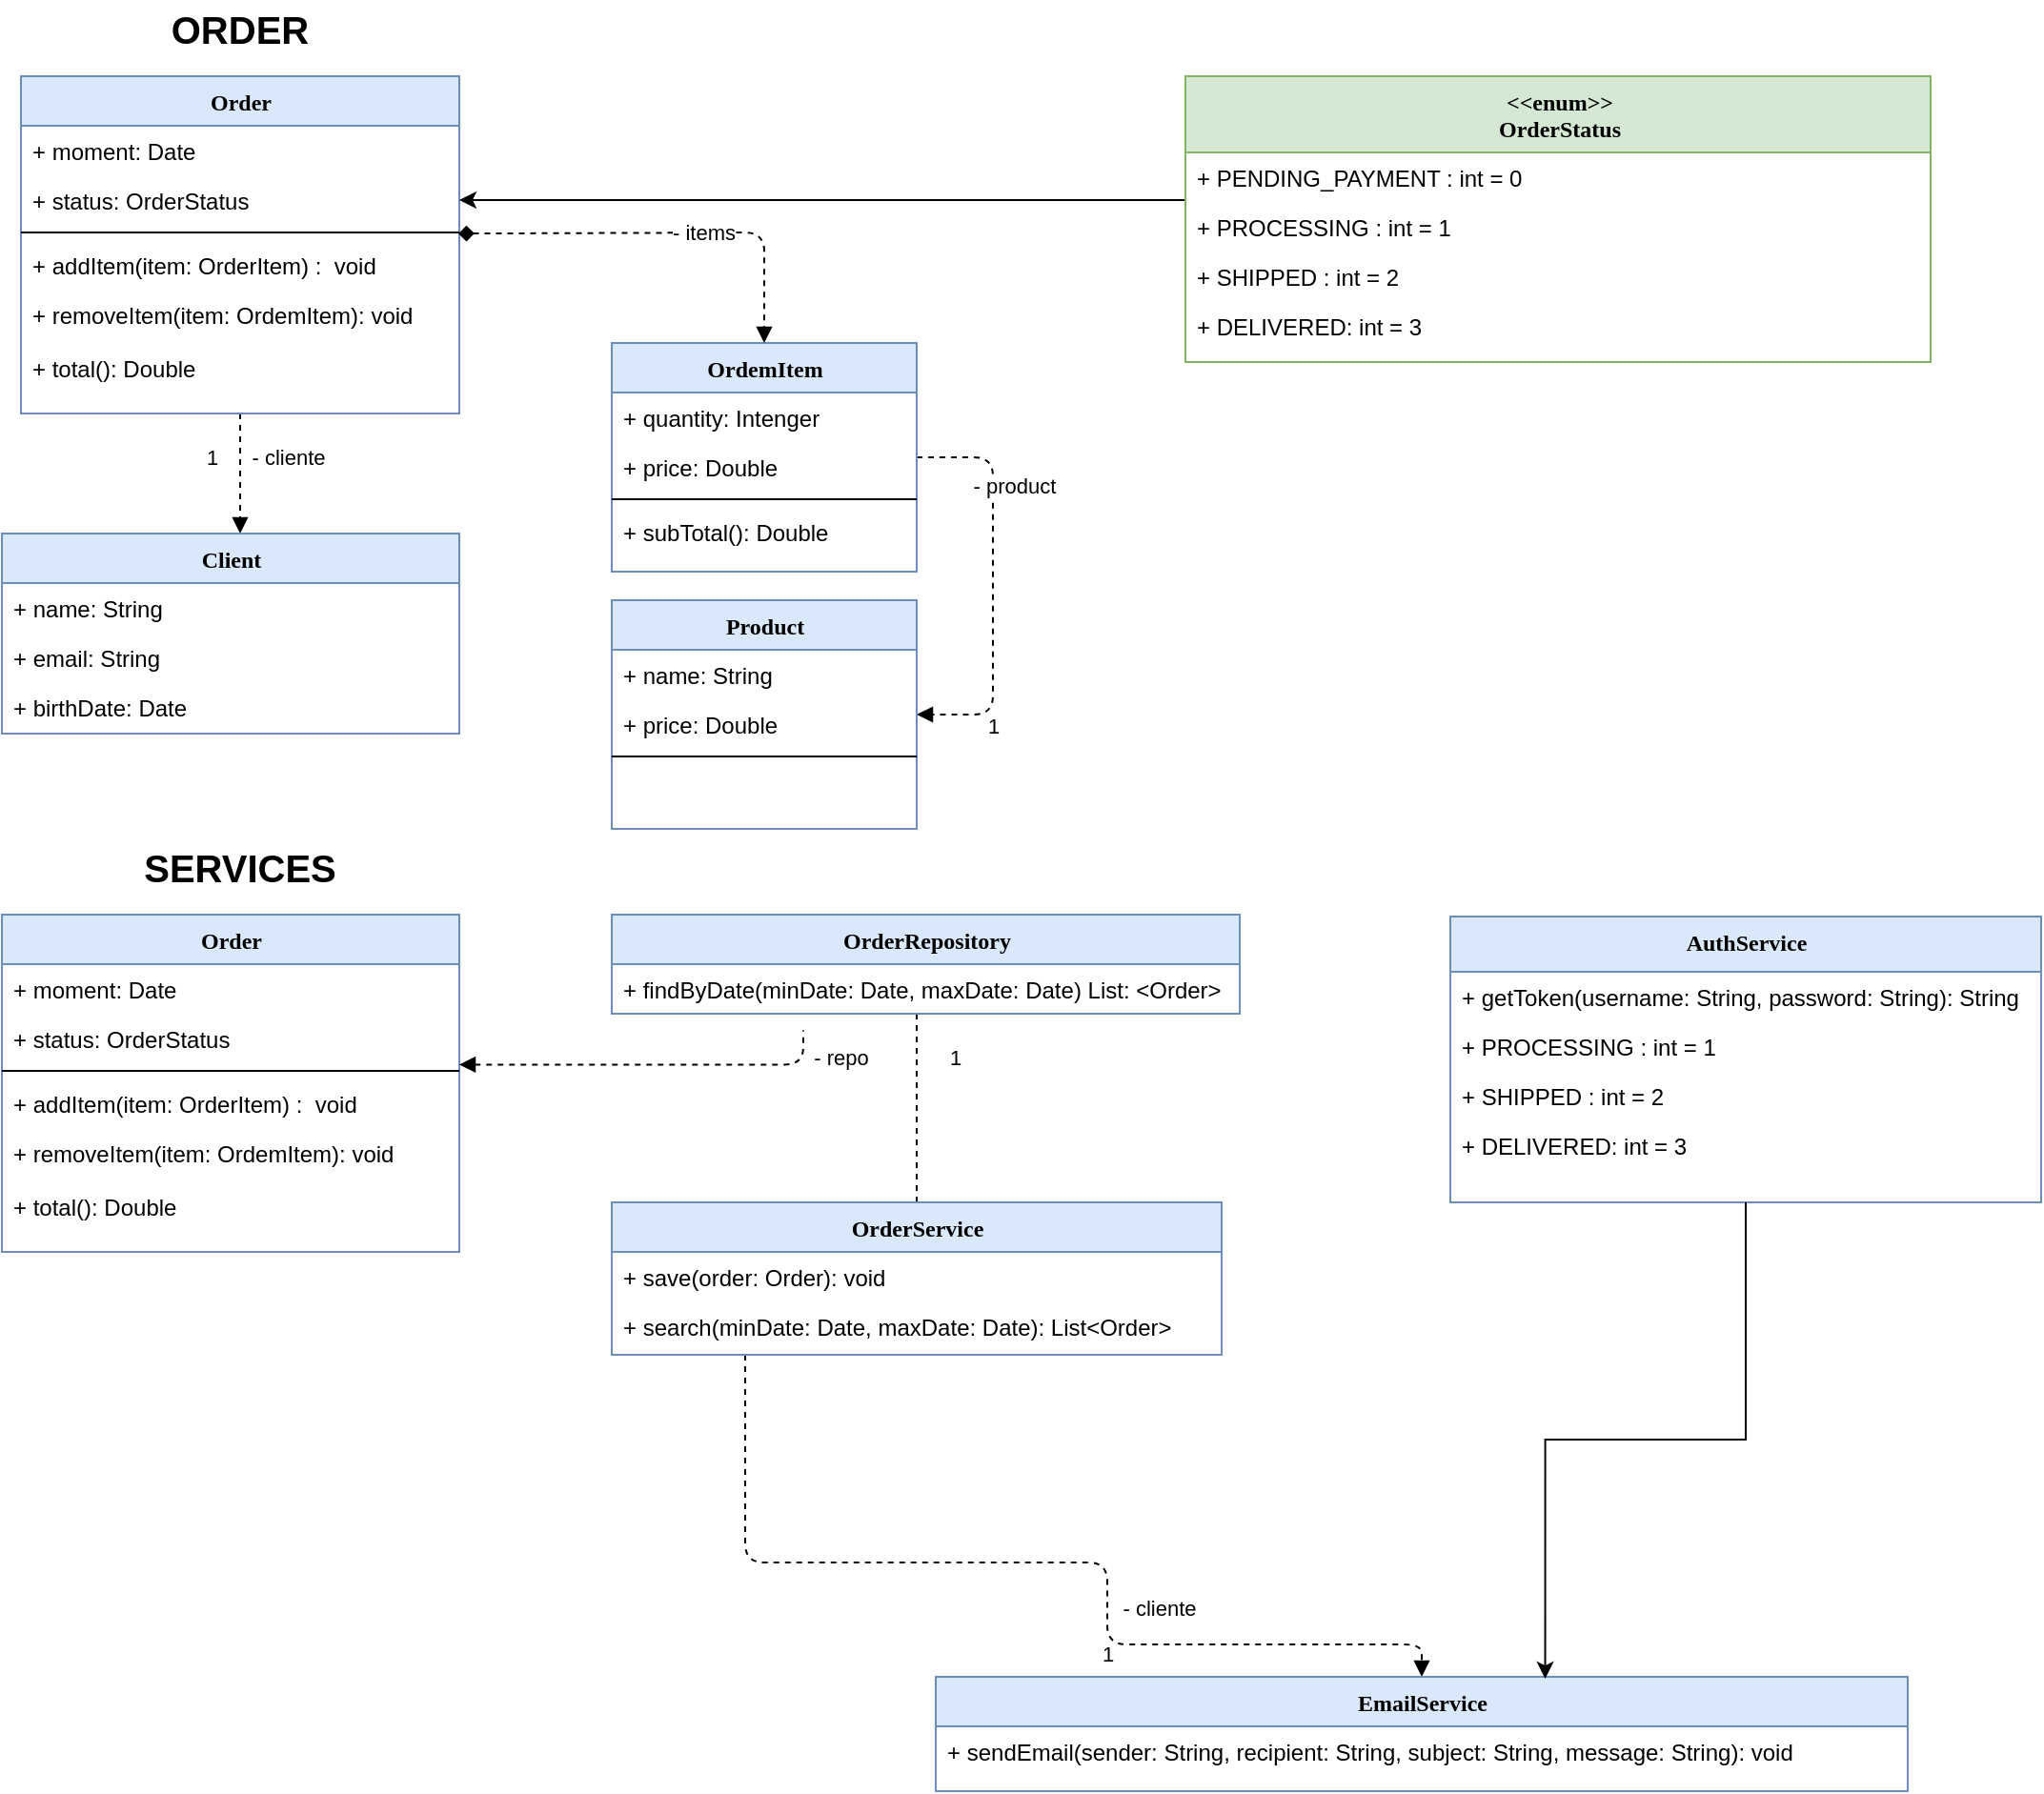 <mxfile version="24.5.4" type="github">
  <diagram name="Page-1" id="9f46799a-70d6-7492-0946-bef42562c5a5">
    <mxGraphModel dx="1593" dy="829" grid="1" gridSize="10" guides="1" tooltips="1" connect="1" arrows="1" fold="1" page="1" pageScale="1" pageWidth="1169" pageHeight="827" background="none" math="0" shadow="0">
      <root>
        <mxCell id="0" />
        <mxCell id="1" parent="0" />
        <mxCell id="78961159f06e98e8-123" style="edgeStyle=orthogonalEdgeStyle;html=1;labelBackgroundColor=none;startFill=0;startSize=8;endArrow=block;endFill=1;endSize=6;fontFamily=Verdana;fontSize=12;dashed=1;" parent="1" source="78961159f06e98e8-17" target="78961159f06e98e8-69" edge="1">
          <mxGeometry relative="1" as="geometry">
            <Array as="points">
              <mxPoint x="169" y="360" />
              <mxPoint x="129" y="360" />
            </Array>
          </mxGeometry>
        </mxCell>
        <mxCell id="PZ1obBm4qTYsipL41cJ--20" value="- cliente" style="edgeLabel;html=1;align=center;verticalAlign=middle;resizable=0;points=[];" parent="78961159f06e98e8-123" vertex="1" connectable="0">
          <mxGeometry x="0.015" relative="1" as="geometry">
            <mxPoint x="25" y="-9" as="offset" />
          </mxGeometry>
        </mxCell>
        <mxCell id="PZ1obBm4qTYsipL41cJ--21" value="1" style="edgeLabel;html=1;align=center;verticalAlign=middle;resizable=0;points=[];" parent="78961159f06e98e8-123" vertex="1" connectable="0">
          <mxGeometry x="-0.167" relative="1" as="geometry">
            <mxPoint x="-15" y="-3" as="offset" />
          </mxGeometry>
        </mxCell>
        <mxCell id="78961159f06e98e8-17" value="Order" style="swimlane;html=1;fontStyle=1;align=center;verticalAlign=top;childLayout=stackLayout;horizontal=1;startSize=26;horizontalStack=0;resizeParent=1;resizeLast=0;collapsible=1;marginBottom=0;swimlaneFillColor=#ffffff;rounded=0;shadow=0;comic=0;labelBackgroundColor=none;strokeWidth=1;fillColor=#dae8fc;fontFamily=Verdana;fontSize=12;strokeColor=#6c8ebf;" parent="1" vertex="1">
          <mxGeometry x="59" y="50" width="230" height="177" as="geometry" />
        </mxCell>
        <mxCell id="78961159f06e98e8-21" value="+ moment: Date" style="text;html=1;strokeColor=none;fillColor=none;align=left;verticalAlign=top;spacingLeft=4;spacingRight=4;whiteSpace=wrap;overflow=hidden;rotatable=0;points=[[0,0.5],[1,0.5]];portConstraint=eastwest;" parent="78961159f06e98e8-17" vertex="1">
          <mxGeometry y="26" width="230" height="26" as="geometry" />
        </mxCell>
        <mxCell id="78961159f06e98e8-23" value="+ status: OrderStatus" style="text;html=1;strokeColor=none;fillColor=none;align=left;verticalAlign=top;spacingLeft=4;spacingRight=4;whiteSpace=wrap;overflow=hidden;rotatable=0;points=[[0,0.5],[1,0.5]];portConstraint=eastwest;" parent="78961159f06e98e8-17" vertex="1">
          <mxGeometry y="52" width="230" height="26" as="geometry" />
        </mxCell>
        <mxCell id="78961159f06e98e8-19" value="" style="line;html=1;strokeWidth=1;fillColor=none;align=left;verticalAlign=middle;spacingTop=-1;spacingLeft=3;spacingRight=3;rotatable=0;labelPosition=right;points=[];portConstraint=eastwest;" parent="78961159f06e98e8-17" vertex="1">
          <mxGeometry y="78" width="230" height="8" as="geometry" />
        </mxCell>
        <mxCell id="78961159f06e98e8-20" value="+ addItem(item: OrderItem) :&amp;nbsp; void" style="text;html=1;strokeColor=none;fillColor=none;align=left;verticalAlign=top;spacingLeft=4;spacingRight=4;whiteSpace=wrap;overflow=hidden;rotatable=0;points=[[0,0.5],[1,0.5]];portConstraint=eastwest;" parent="78961159f06e98e8-17" vertex="1">
          <mxGeometry y="86" width="230" height="26" as="geometry" />
        </mxCell>
        <mxCell id="78961159f06e98e8-27" value="+ removeItem(item: OrdemItem): void" style="text;html=1;strokeColor=none;fillColor=none;align=left;verticalAlign=top;spacingLeft=4;spacingRight=4;whiteSpace=wrap;overflow=hidden;rotatable=0;points=[[0,0.5],[1,0.5]];portConstraint=eastwest;" parent="78961159f06e98e8-17" vertex="1">
          <mxGeometry y="112" width="230" height="28" as="geometry" />
        </mxCell>
        <mxCell id="PZ1obBm4qTYsipL41cJ--2" value="+ total(): Double" style="text;html=1;strokeColor=none;fillColor=none;align=left;verticalAlign=top;spacingLeft=4;spacingRight=4;whiteSpace=wrap;overflow=hidden;rotatable=0;points=[[0,0.5],[1,0.5]];portConstraint=eastwest;" parent="78961159f06e98e8-17" vertex="1">
          <mxGeometry y="140" width="230" height="30" as="geometry" />
        </mxCell>
        <mxCell id="78961159f06e98e8-122" style="edgeStyle=elbowEdgeStyle;html=1;labelBackgroundColor=none;startFill=0;startSize=8;endArrow=block;endFill=1;endSize=6;fontFamily=Verdana;fontSize=12;elbow=horizontal;dashed=1;" parent="1" source="78961159f06e98e8-30" target="78961159f06e98e8-43" edge="1">
          <mxGeometry relative="1" as="geometry">
            <Array as="points">
              <mxPoint x="569" y="130" />
            </Array>
          </mxGeometry>
        </mxCell>
        <mxCell id="PZ1obBm4qTYsipL41cJ--6" value="- product" style="edgeLabel;html=1;align=center;verticalAlign=middle;resizable=0;points=[];" parent="78961159f06e98e8-122" vertex="1" connectable="0">
          <mxGeometry x="-0.333" y="-2" relative="1" as="geometry">
            <mxPoint x="13" y="-17" as="offset" />
          </mxGeometry>
        </mxCell>
        <mxCell id="PZ1obBm4qTYsipL41cJ--19" value="1" style="edgeLabel;html=1;align=center;verticalAlign=middle;resizable=0;points=[];" parent="78961159f06e98e8-122" vertex="1" connectable="0">
          <mxGeometry x="0.592" relative="1" as="geometry">
            <mxPoint y="10" as="offset" />
          </mxGeometry>
        </mxCell>
        <mxCell id="78961159f06e98e8-30" value="OrdemItem" style="swimlane;html=1;fontStyle=1;align=center;verticalAlign=top;childLayout=stackLayout;horizontal=1;startSize=26;horizontalStack=0;resizeParent=1;resizeLast=0;collapsible=1;marginBottom=0;swimlaneFillColor=#ffffff;rounded=0;shadow=0;comic=0;labelBackgroundColor=none;strokeWidth=1;fillColor=#dae8fc;fontFamily=Verdana;fontSize=12;strokeColor=#6c8ebf;" parent="1" vertex="1">
          <mxGeometry x="369" y="190" width="160" height="120" as="geometry" />
        </mxCell>
        <mxCell id="78961159f06e98e8-31" value="+ quantity: Intenger" style="text;html=1;strokeColor=none;fillColor=none;align=left;verticalAlign=top;spacingLeft=4;spacingRight=4;whiteSpace=wrap;overflow=hidden;rotatable=0;points=[[0,0.5],[1,0.5]];portConstraint=eastwest;" parent="78961159f06e98e8-30" vertex="1">
          <mxGeometry y="26" width="160" height="26" as="geometry" />
        </mxCell>
        <mxCell id="78961159f06e98e8-32" value="+ price: Double" style="text;html=1;strokeColor=none;fillColor=none;align=left;verticalAlign=top;spacingLeft=4;spacingRight=4;whiteSpace=wrap;overflow=hidden;rotatable=0;points=[[0,0.5],[1,0.5]];portConstraint=eastwest;" parent="78961159f06e98e8-30" vertex="1">
          <mxGeometry y="52" width="160" height="26" as="geometry" />
        </mxCell>
        <mxCell id="PZ1obBm4qTYsipL41cJ--14" value="" style="line;html=1;strokeWidth=1;fillColor=none;align=left;verticalAlign=middle;spacingTop=-1;spacingLeft=3;spacingRight=3;rotatable=0;labelPosition=right;points=[];portConstraint=eastwest;" parent="78961159f06e98e8-30" vertex="1">
          <mxGeometry y="78" width="160" height="8" as="geometry" />
        </mxCell>
        <mxCell id="78961159f06e98e8-39" value="+ subTotal(): Double" style="text;html=1;strokeColor=none;fillColor=none;align=left;verticalAlign=top;spacingLeft=4;spacingRight=4;whiteSpace=wrap;overflow=hidden;rotatable=0;points=[[0,0.5],[1,0.5]];portConstraint=eastwest;" parent="78961159f06e98e8-30" vertex="1">
          <mxGeometry y="86" width="160" height="26" as="geometry" />
        </mxCell>
        <mxCell id="78961159f06e98e8-43" value="Product" style="swimlane;html=1;fontStyle=1;align=center;verticalAlign=top;childLayout=stackLayout;horizontal=1;startSize=26;horizontalStack=0;resizeParent=1;resizeLast=0;collapsible=1;marginBottom=0;swimlaneFillColor=#ffffff;rounded=0;shadow=0;comic=0;labelBackgroundColor=none;strokeWidth=1;fillColor=#dae8fc;fontFamily=Verdana;fontSize=12;strokeColor=#6c8ebf;" parent="1" vertex="1">
          <mxGeometry x="369" y="325" width="160" height="120" as="geometry" />
        </mxCell>
        <mxCell id="78961159f06e98e8-44" value="+ name: String" style="text;html=1;strokeColor=none;fillColor=none;align=left;verticalAlign=top;spacingLeft=4;spacingRight=4;whiteSpace=wrap;overflow=hidden;rotatable=0;points=[[0,0.5],[1,0.5]];portConstraint=eastwest;" parent="78961159f06e98e8-43" vertex="1">
          <mxGeometry y="26" width="160" height="26" as="geometry" />
        </mxCell>
        <mxCell id="78961159f06e98e8-49" value="+ price: Double" style="text;html=1;strokeColor=none;fillColor=none;align=left;verticalAlign=top;spacingLeft=4;spacingRight=4;whiteSpace=wrap;overflow=hidden;rotatable=0;points=[[0,0.5],[1,0.5]];portConstraint=eastwest;" parent="78961159f06e98e8-43" vertex="1">
          <mxGeometry y="52" width="160" height="26" as="geometry" />
        </mxCell>
        <mxCell id="78961159f06e98e8-51" value="" style="line;html=1;strokeWidth=1;fillColor=none;align=left;verticalAlign=middle;spacingTop=-1;spacingLeft=3;spacingRight=3;rotatable=0;labelPosition=right;points=[];portConstraint=eastwest;" parent="78961159f06e98e8-43" vertex="1">
          <mxGeometry y="78" width="160" height="8" as="geometry" />
        </mxCell>
        <mxCell id="78961159f06e98e8-69" value="Client" style="swimlane;html=1;fontStyle=1;align=center;verticalAlign=top;childLayout=stackLayout;horizontal=1;startSize=26;horizontalStack=0;resizeParent=1;resizeLast=0;collapsible=1;marginBottom=0;swimlaneFillColor=#ffffff;rounded=0;shadow=0;comic=0;labelBackgroundColor=none;strokeWidth=1;fillColor=#dae8fc;fontFamily=Verdana;fontSize=12;strokeColor=#6c8ebf;" parent="1" vertex="1">
          <mxGeometry x="49" y="290" width="240" height="105" as="geometry" />
        </mxCell>
        <mxCell id="78961159f06e98e8-70" value="+ name: String" style="text;html=1;strokeColor=none;fillColor=none;align=left;verticalAlign=top;spacingLeft=4;spacingRight=4;whiteSpace=wrap;overflow=hidden;rotatable=0;points=[[0,0.5],[1,0.5]];portConstraint=eastwest;" parent="78961159f06e98e8-69" vertex="1">
          <mxGeometry y="26" width="240" height="26" as="geometry" />
        </mxCell>
        <mxCell id="78961159f06e98e8-71" value="+ email: String" style="text;html=1;strokeColor=none;fillColor=none;align=left;verticalAlign=top;spacingLeft=4;spacingRight=4;whiteSpace=wrap;overflow=hidden;rotatable=0;points=[[0,0.5],[1,0.5]];portConstraint=eastwest;" parent="78961159f06e98e8-69" vertex="1">
          <mxGeometry y="52" width="240" height="26" as="geometry" />
        </mxCell>
        <mxCell id="78961159f06e98e8-75" value="+ birthDate: Date" style="text;html=1;strokeColor=none;fillColor=none;align=left;verticalAlign=top;spacingLeft=4;spacingRight=4;whiteSpace=wrap;overflow=hidden;rotatable=0;points=[[0,0.5],[1,0.5]];portConstraint=eastwest;" parent="78961159f06e98e8-69" vertex="1">
          <mxGeometry y="78" width="240" height="26" as="geometry" />
        </mxCell>
        <mxCell id="ocsj6EqtI_HQob_pNPZY-2" style="edgeStyle=orthogonalEdgeStyle;rounded=0;orthogonalLoop=1;jettySize=auto;html=1;" edge="1" parent="1" source="78961159f06e98e8-108" target="78961159f06e98e8-23">
          <mxGeometry relative="1" as="geometry">
            <Array as="points">
              <mxPoint x="290" y="115" />
              <mxPoint x="290" y="115" />
            </Array>
          </mxGeometry>
        </mxCell>
        <mxCell id="78961159f06e98e8-108" value="&amp;lt;&amp;lt;enum&amp;gt;&amp;gt;&lt;div&gt;OrderStatus&lt;/div&gt;" style="swimlane;html=1;fontStyle=1;align=center;verticalAlign=top;childLayout=stackLayout;horizontal=1;startSize=40;horizontalStack=0;resizeParent=1;resizeLast=0;collapsible=1;marginBottom=0;swimlaneFillColor=#ffffff;rounded=0;shadow=0;comic=0;labelBackgroundColor=none;strokeWidth=1;fillColor=#d5e8d4;fontFamily=Verdana;fontSize=12;strokeColor=#82b366;" parent="1" vertex="1">
          <mxGeometry x="670" y="50" width="391" height="150" as="geometry" />
        </mxCell>
        <mxCell id="78961159f06e98e8-117" value="+ PENDING_PAYMENT : int = 0" style="text;html=1;strokeColor=none;fillColor=none;align=left;verticalAlign=top;spacingLeft=4;spacingRight=4;whiteSpace=wrap;overflow=hidden;rotatable=0;points=[[0,0.5],[1,0.5]];portConstraint=eastwest;" parent="78961159f06e98e8-108" vertex="1">
          <mxGeometry y="40" width="391" height="26" as="geometry" />
        </mxCell>
        <mxCell id="PZ1obBm4qTYsipL41cJ--10" value="+ PROCESSING : int = 1" style="text;html=1;strokeColor=none;fillColor=none;align=left;verticalAlign=top;spacingLeft=4;spacingRight=4;whiteSpace=wrap;overflow=hidden;rotatable=0;points=[[0,0.5],[1,0.5]];portConstraint=eastwest;" parent="78961159f06e98e8-108" vertex="1">
          <mxGeometry y="66" width="391" height="26" as="geometry" />
        </mxCell>
        <mxCell id="PZ1obBm4qTYsipL41cJ--11" value="+ SHIPPED : int = 2" style="text;html=1;strokeColor=none;fillColor=none;align=left;verticalAlign=top;spacingLeft=4;spacingRight=4;whiteSpace=wrap;overflow=hidden;rotatable=0;points=[[0,0.5],[1,0.5]];portConstraint=eastwest;" parent="78961159f06e98e8-108" vertex="1">
          <mxGeometry y="92" width="391" height="26" as="geometry" />
        </mxCell>
        <mxCell id="PZ1obBm4qTYsipL41cJ--12" value="+ DELIVERED: int = 3" style="text;html=1;strokeColor=none;fillColor=none;align=left;verticalAlign=top;spacingLeft=4;spacingRight=4;whiteSpace=wrap;overflow=hidden;rotatable=0;points=[[0,0.5],[1,0.5]];portConstraint=eastwest;" parent="78961159f06e98e8-108" vertex="1">
          <mxGeometry y="118" width="391" height="26" as="geometry" />
        </mxCell>
        <mxCell id="PZ1obBm4qTYsipL41cJ--3" style="edgeStyle=elbowEdgeStyle;html=1;labelBackgroundColor=none;startFill=1;endArrow=block;endFill=1;fontFamily=Verdana;fontSize=12;elbow=vertical;dashed=1;exitX=0.998;exitY=0.572;exitDx=0;exitDy=0;exitPerimeter=0;startArrow=diamond;" parent="1" source="78961159f06e98e8-19" target="78961159f06e98e8-30" edge="1">
          <mxGeometry relative="1" as="geometry">
            <mxPoint x="389" y="146.5" as="sourcePoint" />
            <mxPoint x="409" y="140" as="targetPoint" />
            <Array as="points">
              <mxPoint x="329" y="132" />
              <mxPoint x="519" y="91.5" />
              <mxPoint x="409" y="90.5" />
            </Array>
          </mxGeometry>
        </mxCell>
        <mxCell id="PZ1obBm4qTYsipL41cJ--4" value="- items" style="edgeLabel;html=1;align=center;verticalAlign=middle;resizable=0;points=[];" parent="PZ1obBm4qTYsipL41cJ--3" vertex="1" connectable="0">
          <mxGeometry x="0.27" y="1" relative="1" as="geometry">
            <mxPoint x="-10" y="1" as="offset" />
          </mxGeometry>
        </mxCell>
        <mxCell id="PZ1obBm4qTYsipL41cJ--23" value="&lt;b&gt;&lt;font style=&quot;font-size: 20px;&quot;&gt;ORDER&lt;/font&gt;&lt;/b&gt;" style="text;strokeColor=none;align=center;fillColor=none;html=1;verticalAlign=middle;whiteSpace=wrap;rounded=0;" parent="1" vertex="1">
          <mxGeometry x="59" y="10" width="230" height="30" as="geometry" />
        </mxCell>
        <mxCell id="PZ1obBm4qTYsipL41cJ--24" value="&lt;b&gt;&lt;font style=&quot;font-size: 20px;&quot;&gt;SERVICES&lt;/font&gt;&lt;/b&gt;" style="text;strokeColor=none;align=center;fillColor=none;html=1;verticalAlign=middle;whiteSpace=wrap;rounded=0;" parent="1" vertex="1">
          <mxGeometry x="59" y="450" width="230" height="30" as="geometry" />
        </mxCell>
        <mxCell id="PZ1obBm4qTYsipL41cJ--25" style="edgeStyle=orthogonalEdgeStyle;html=1;labelBackgroundColor=none;startFill=0;startSize=8;endArrow=block;endFill=1;endSize=6;fontFamily=Verdana;fontSize=12;dashed=1;" parent="1" source="PZ1obBm4qTYsipL41cJ--43" target="PZ1obBm4qTYsipL41cJ--47" edge="1">
          <mxGeometry relative="1" as="geometry">
            <Array as="points">
              <mxPoint x="439" y="830" />
              <mxPoint x="629" y="830" />
              <mxPoint x="629" y="873" />
            </Array>
          </mxGeometry>
        </mxCell>
        <mxCell id="PZ1obBm4qTYsipL41cJ--26" value="- cliente" style="edgeLabel;html=1;align=center;verticalAlign=middle;resizable=0;points=[];" parent="PZ1obBm4qTYsipL41cJ--25" vertex="1" connectable="0">
          <mxGeometry x="0.015" relative="1" as="geometry">
            <mxPoint x="60" y="24" as="offset" />
          </mxGeometry>
        </mxCell>
        <mxCell id="PZ1obBm4qTYsipL41cJ--27" value="1" style="edgeLabel;html=1;align=center;verticalAlign=middle;resizable=0;points=[];" parent="PZ1obBm4qTYsipL41cJ--25" vertex="1" connectable="0">
          <mxGeometry x="-0.167" relative="1" as="geometry">
            <mxPoint x="81" y="48" as="offset" />
          </mxGeometry>
        </mxCell>
        <mxCell id="PZ1obBm4qTYsipL41cJ--28" value="Order" style="swimlane;html=1;fontStyle=1;align=center;verticalAlign=top;childLayout=stackLayout;horizontal=1;startSize=26;horizontalStack=0;resizeParent=1;resizeLast=0;collapsible=1;marginBottom=0;swimlaneFillColor=#ffffff;rounded=0;shadow=0;comic=0;labelBackgroundColor=none;strokeWidth=1;fillColor=#dae8fc;fontFamily=Verdana;fontSize=12;strokeColor=#6c8ebf;" parent="1" vertex="1">
          <mxGeometry x="49" y="490" width="240" height="177" as="geometry" />
        </mxCell>
        <mxCell id="PZ1obBm4qTYsipL41cJ--29" value="+ moment: Date" style="text;html=1;strokeColor=none;fillColor=none;align=left;verticalAlign=top;spacingLeft=4;spacingRight=4;whiteSpace=wrap;overflow=hidden;rotatable=0;points=[[0,0.5],[1,0.5]];portConstraint=eastwest;" parent="PZ1obBm4qTYsipL41cJ--28" vertex="1">
          <mxGeometry y="26" width="240" height="26" as="geometry" />
        </mxCell>
        <mxCell id="PZ1obBm4qTYsipL41cJ--30" value="+ status: OrderStatus" style="text;html=1;strokeColor=none;fillColor=none;align=left;verticalAlign=top;spacingLeft=4;spacingRight=4;whiteSpace=wrap;overflow=hidden;rotatable=0;points=[[0,0.5],[1,0.5]];portConstraint=eastwest;" parent="PZ1obBm4qTYsipL41cJ--28" vertex="1">
          <mxGeometry y="52" width="240" height="26" as="geometry" />
        </mxCell>
        <mxCell id="PZ1obBm4qTYsipL41cJ--31" value="" style="line;html=1;strokeWidth=1;fillColor=none;align=left;verticalAlign=middle;spacingTop=-1;spacingLeft=3;spacingRight=3;rotatable=0;labelPosition=right;points=[];portConstraint=eastwest;" parent="PZ1obBm4qTYsipL41cJ--28" vertex="1">
          <mxGeometry y="78" width="240" height="8" as="geometry" />
        </mxCell>
        <mxCell id="PZ1obBm4qTYsipL41cJ--32" value="+ addItem(item: OrderItem) :&amp;nbsp; void" style="text;html=1;strokeColor=none;fillColor=none;align=left;verticalAlign=top;spacingLeft=4;spacingRight=4;whiteSpace=wrap;overflow=hidden;rotatable=0;points=[[0,0.5],[1,0.5]];portConstraint=eastwest;" parent="PZ1obBm4qTYsipL41cJ--28" vertex="1">
          <mxGeometry y="86" width="240" height="26" as="geometry" />
        </mxCell>
        <mxCell id="PZ1obBm4qTYsipL41cJ--33" value="+ removeItem(item: OrdemItem): void" style="text;html=1;strokeColor=none;fillColor=none;align=left;verticalAlign=top;spacingLeft=4;spacingRight=4;whiteSpace=wrap;overflow=hidden;rotatable=0;points=[[0,0.5],[1,0.5]];portConstraint=eastwest;" parent="PZ1obBm4qTYsipL41cJ--28" vertex="1">
          <mxGeometry y="112" width="240" height="28" as="geometry" />
        </mxCell>
        <mxCell id="PZ1obBm4qTYsipL41cJ--34" value="+ total(): Double" style="text;html=1;strokeColor=none;fillColor=none;align=left;verticalAlign=top;spacingLeft=4;spacingRight=4;whiteSpace=wrap;overflow=hidden;rotatable=0;points=[[0,0.5],[1,0.5]];portConstraint=eastwest;" parent="PZ1obBm4qTYsipL41cJ--28" vertex="1">
          <mxGeometry y="140" width="240" height="30" as="geometry" />
        </mxCell>
        <mxCell id="PZ1obBm4qTYsipL41cJ--35" style="edgeStyle=elbowEdgeStyle;html=1;labelBackgroundColor=none;startFill=0;startSize=8;endArrow=none;endFill=0;endSize=6;fontFamily=Verdana;fontSize=12;elbow=horizontal;dashed=1;" parent="1" source="PZ1obBm4qTYsipL41cJ--38" target="PZ1obBm4qTYsipL41cJ--43" edge="1">
          <mxGeometry relative="1" as="geometry" />
        </mxCell>
        <mxCell id="PZ1obBm4qTYsipL41cJ--36" value="- repo" style="edgeLabel;html=1;align=center;verticalAlign=middle;resizable=0;points=[];" parent="PZ1obBm4qTYsipL41cJ--35" vertex="1" connectable="0">
          <mxGeometry x="-0.333" y="-2" relative="1" as="geometry">
            <mxPoint x="-38" y="-10" as="offset" />
          </mxGeometry>
        </mxCell>
        <mxCell id="PZ1obBm4qTYsipL41cJ--58" value="1" style="edgeLabel;html=1;align=center;verticalAlign=middle;resizable=0;points=[];" parent="PZ1obBm4qTYsipL41cJ--35" vertex="1" connectable="0">
          <mxGeometry x="-0.314" y="2" relative="1" as="geometry">
            <mxPoint x="18" y="-11" as="offset" />
          </mxGeometry>
        </mxCell>
        <mxCell id="PZ1obBm4qTYsipL41cJ--38" value="OrderRepository" style="swimlane;html=1;fontStyle=1;align=center;verticalAlign=top;childLayout=stackLayout;horizontal=1;startSize=26;horizontalStack=0;resizeParent=1;resizeLast=0;collapsible=1;marginBottom=0;swimlaneFillColor=#ffffff;rounded=0;shadow=0;comic=0;labelBackgroundColor=none;strokeWidth=1;fillColor=#dae8fc;fontFamily=Verdana;fontSize=12;strokeColor=#6c8ebf;" parent="1" vertex="1">
          <mxGeometry x="369" y="490" width="329.52" height="52" as="geometry" />
        </mxCell>
        <mxCell id="PZ1obBm4qTYsipL41cJ--39" value="+ findByDate(minDate: Date, maxDate: Date) List: &amp;lt;Order&amp;gt;" style="text;html=1;strokeColor=none;fillColor=none;align=left;verticalAlign=top;spacingLeft=4;spacingRight=4;whiteSpace=wrap;overflow=hidden;rotatable=0;points=[[0,0.5],[1,0.5]];portConstraint=eastwest;" parent="PZ1obBm4qTYsipL41cJ--38" vertex="1">
          <mxGeometry y="26" width="329.52" height="26" as="geometry" />
        </mxCell>
        <mxCell id="PZ1obBm4qTYsipL41cJ--43" value="OrderService" style="swimlane;html=1;fontStyle=1;align=center;verticalAlign=top;childLayout=stackLayout;horizontal=1;startSize=26;horizontalStack=0;resizeParent=1;resizeLast=0;collapsible=1;marginBottom=0;swimlaneFillColor=#ffffff;rounded=0;shadow=0;comic=0;labelBackgroundColor=none;strokeWidth=1;fillColor=#dae8fc;fontFamily=Verdana;fontSize=12;strokeColor=#6c8ebf;" parent="1" vertex="1">
          <mxGeometry x="369" y="641" width="320" height="80" as="geometry" />
        </mxCell>
        <mxCell id="PZ1obBm4qTYsipL41cJ--44" value="+ save(order: Order): void" style="text;html=1;strokeColor=none;fillColor=none;align=left;verticalAlign=top;spacingLeft=4;spacingRight=4;whiteSpace=wrap;overflow=hidden;rotatable=0;points=[[0,0.5],[1,0.5]];portConstraint=eastwest;" parent="PZ1obBm4qTYsipL41cJ--43" vertex="1">
          <mxGeometry y="26" width="320" height="26" as="geometry" />
        </mxCell>
        <mxCell id="PZ1obBm4qTYsipL41cJ--45" value="+ search(minDate: Date, maxDate: Date): List&amp;lt;Order&amp;gt;" style="text;html=1;strokeColor=none;fillColor=none;align=left;verticalAlign=top;spacingLeft=4;spacingRight=4;whiteSpace=wrap;overflow=hidden;rotatable=0;points=[[0,0.5],[1,0.5]];portConstraint=eastwest;" parent="PZ1obBm4qTYsipL41cJ--43" vertex="1">
          <mxGeometry y="52" width="320" height="26" as="geometry" />
        </mxCell>
        <mxCell id="PZ1obBm4qTYsipL41cJ--47" value="EmailService" style="swimlane;html=1;fontStyle=1;align=center;verticalAlign=top;childLayout=stackLayout;horizontal=1;startSize=26;horizontalStack=0;resizeParent=1;resizeLast=0;collapsible=1;marginBottom=0;swimlaneFillColor=#ffffff;rounded=0;shadow=0;comic=0;labelBackgroundColor=none;strokeWidth=1;fillColor=#dae8fc;fontFamily=Verdana;fontSize=12;strokeColor=#6c8ebf;" parent="1" vertex="1">
          <mxGeometry x="539" y="890" width="510" height="60" as="geometry" />
        </mxCell>
        <mxCell id="PZ1obBm4qTYsipL41cJ--48" value="+ sendEmail(sender: String, recipient: String, subject: String, message: String): void" style="text;html=1;strokeColor=none;fillColor=none;align=left;verticalAlign=top;spacingLeft=4;spacingRight=4;whiteSpace=wrap;overflow=hidden;rotatable=0;points=[[0,0.5],[1,0.5]];portConstraint=eastwest;" parent="PZ1obBm4qTYsipL41cJ--47" vertex="1">
          <mxGeometry y="26" width="510" height="26" as="geometry" />
        </mxCell>
        <mxCell id="PZ1obBm4qTYsipL41cJ--51" value="AuthService" style="swimlane;html=1;fontStyle=1;align=center;verticalAlign=top;childLayout=stackLayout;horizontal=1;startSize=29;horizontalStack=0;resizeParent=1;resizeLast=0;collapsible=1;marginBottom=0;swimlaneFillColor=default;rounded=0;shadow=0;comic=0;labelBackgroundColor=none;strokeWidth=1;fillColor=#dae8fc;fontFamily=Verdana;fontSize=12;strokeColor=#6c8ebf;swimlaneLine=1;glass=0;" parent="1" vertex="1">
          <mxGeometry x="809" y="491" width="310" height="150" as="geometry">
            <mxRectangle x="830" y="520" width="110" height="40" as="alternateBounds" />
          </mxGeometry>
        </mxCell>
        <mxCell id="PZ1obBm4qTYsipL41cJ--52" value="+ getToken(username: String, password: String): String" style="text;html=1;strokeColor=none;fillColor=none;align=left;verticalAlign=top;spacingLeft=4;spacingRight=4;whiteSpace=wrap;overflow=hidden;rotatable=0;points=[[0,0.5],[1,0.5]];portConstraint=eastwest;" parent="PZ1obBm4qTYsipL41cJ--51" vertex="1">
          <mxGeometry y="29" width="310" height="26" as="geometry" />
        </mxCell>
        <mxCell id="PZ1obBm4qTYsipL41cJ--53" value="+ PROCESSING : int = 1" style="text;html=1;strokeColor=none;fillColor=none;align=left;verticalAlign=top;spacingLeft=4;spacingRight=4;whiteSpace=wrap;overflow=hidden;rotatable=0;points=[[0,0.5],[1,0.5]];portConstraint=eastwest;" parent="PZ1obBm4qTYsipL41cJ--51" vertex="1">
          <mxGeometry y="55" width="310" height="26" as="geometry" />
        </mxCell>
        <mxCell id="PZ1obBm4qTYsipL41cJ--54" value="+ SHIPPED : int = 2" style="text;html=1;strokeColor=none;fillColor=none;align=left;verticalAlign=top;spacingLeft=4;spacingRight=4;whiteSpace=wrap;overflow=hidden;rotatable=0;points=[[0,0.5],[1,0.5]];portConstraint=eastwest;" parent="PZ1obBm4qTYsipL41cJ--51" vertex="1">
          <mxGeometry y="81" width="310" height="26" as="geometry" />
        </mxCell>
        <mxCell id="PZ1obBm4qTYsipL41cJ--55" value="+ DELIVERED: int = 3" style="text;html=1;strokeColor=none;fillColor=none;align=left;verticalAlign=top;spacingLeft=4;spacingRight=4;whiteSpace=wrap;overflow=hidden;rotatable=0;points=[[0,0.5],[1,0.5]];portConstraint=eastwest;" parent="PZ1obBm4qTYsipL41cJ--51" vertex="1">
          <mxGeometry y="107" width="310" height="26" as="geometry" />
        </mxCell>
        <mxCell id="PZ1obBm4qTYsipL41cJ--56" style="edgeStyle=elbowEdgeStyle;html=1;labelBackgroundColor=none;startFill=1;endArrow=none;endFill=0;fontFamily=Verdana;fontSize=12;elbow=vertical;dashed=1;startArrow=block;" parent="1" source="PZ1obBm4qTYsipL41cJ--28" edge="1">
          <mxGeometry relative="1" as="geometry">
            <mxPoint x="309.0" y="581.286" as="sourcePoint" />
            <mxPoint x="469.48" y="550.71" as="targetPoint" />
            <Array as="points">
              <mxPoint x="469.48" y="568.71" />
              <mxPoint x="349.48" y="590.71" />
              <mxPoint x="539.48" y="550.21" />
              <mxPoint x="429.48" y="549.21" />
            </Array>
          </mxGeometry>
        </mxCell>
        <mxCell id="PZ1obBm4qTYsipL41cJ--59" style="edgeStyle=orthogonalEdgeStyle;rounded=0;orthogonalLoop=1;jettySize=auto;html=1;entryX=0.627;entryY=0.017;entryDx=0;entryDy=0;entryPerimeter=0;" parent="1" source="PZ1obBm4qTYsipL41cJ--51" target="PZ1obBm4qTYsipL41cJ--47" edge="1">
          <mxGeometry relative="1" as="geometry" />
        </mxCell>
      </root>
    </mxGraphModel>
  </diagram>
</mxfile>
